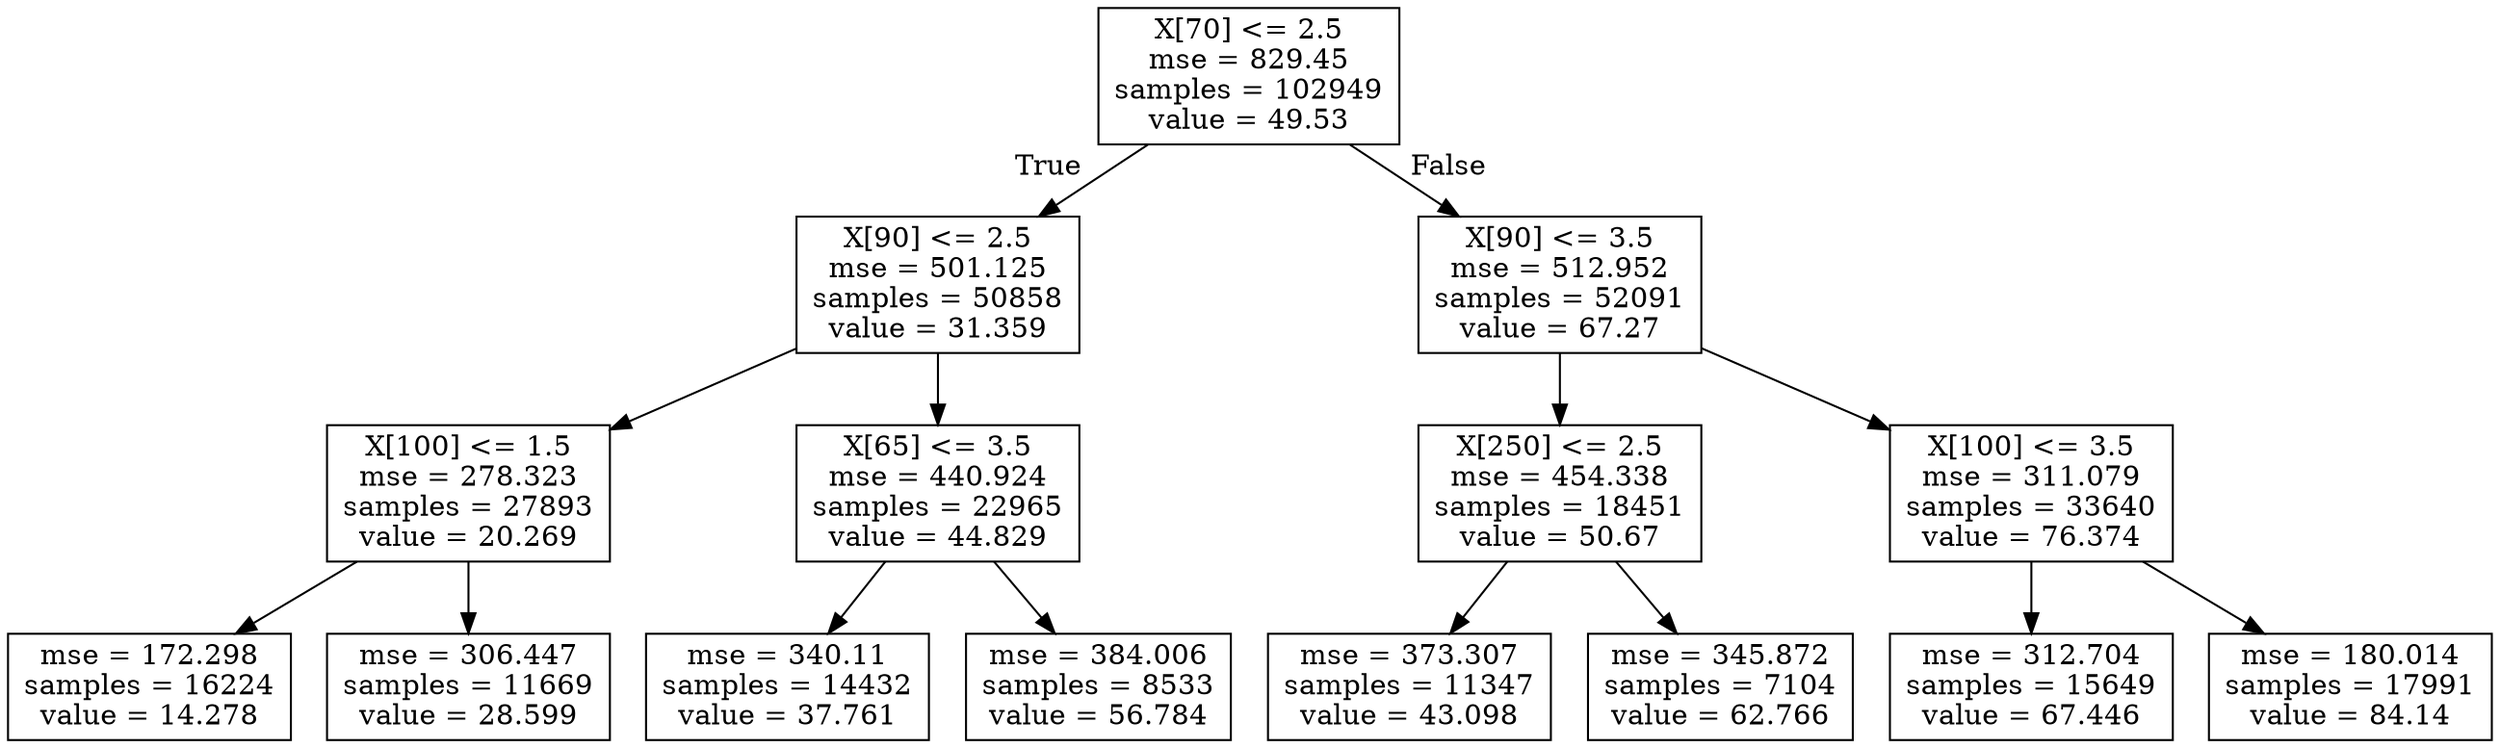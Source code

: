 digraph Tree {
node [shape=box] ;
0 [label="X[70] <= 2.5\nmse = 829.45\nsamples = 102949\nvalue = 49.53"] ;
1 [label="X[90] <= 2.5\nmse = 501.125\nsamples = 50858\nvalue = 31.359"] ;
0 -> 1 [labeldistance=2.5, labelangle=45, headlabel="True"] ;
2 [label="X[100] <= 1.5\nmse = 278.323\nsamples = 27893\nvalue = 20.269"] ;
1 -> 2 ;
3 [label="mse = 172.298\nsamples = 16224\nvalue = 14.278"] ;
2 -> 3 ;
4 [label="mse = 306.447\nsamples = 11669\nvalue = 28.599"] ;
2 -> 4 ;
5 [label="X[65] <= 3.5\nmse = 440.924\nsamples = 22965\nvalue = 44.829"] ;
1 -> 5 ;
6 [label="mse = 340.11\nsamples = 14432\nvalue = 37.761"] ;
5 -> 6 ;
7 [label="mse = 384.006\nsamples = 8533\nvalue = 56.784"] ;
5 -> 7 ;
8 [label="X[90] <= 3.5\nmse = 512.952\nsamples = 52091\nvalue = 67.27"] ;
0 -> 8 [labeldistance=2.5, labelangle=-45, headlabel="False"] ;
9 [label="X[250] <= 2.5\nmse = 454.338\nsamples = 18451\nvalue = 50.67"] ;
8 -> 9 ;
10 [label="mse = 373.307\nsamples = 11347\nvalue = 43.098"] ;
9 -> 10 ;
11 [label="mse = 345.872\nsamples = 7104\nvalue = 62.766"] ;
9 -> 11 ;
12 [label="X[100] <= 3.5\nmse = 311.079\nsamples = 33640\nvalue = 76.374"] ;
8 -> 12 ;
13 [label="mse = 312.704\nsamples = 15649\nvalue = 67.446"] ;
12 -> 13 ;
14 [label="mse = 180.014\nsamples = 17991\nvalue = 84.14"] ;
12 -> 14 ;
}